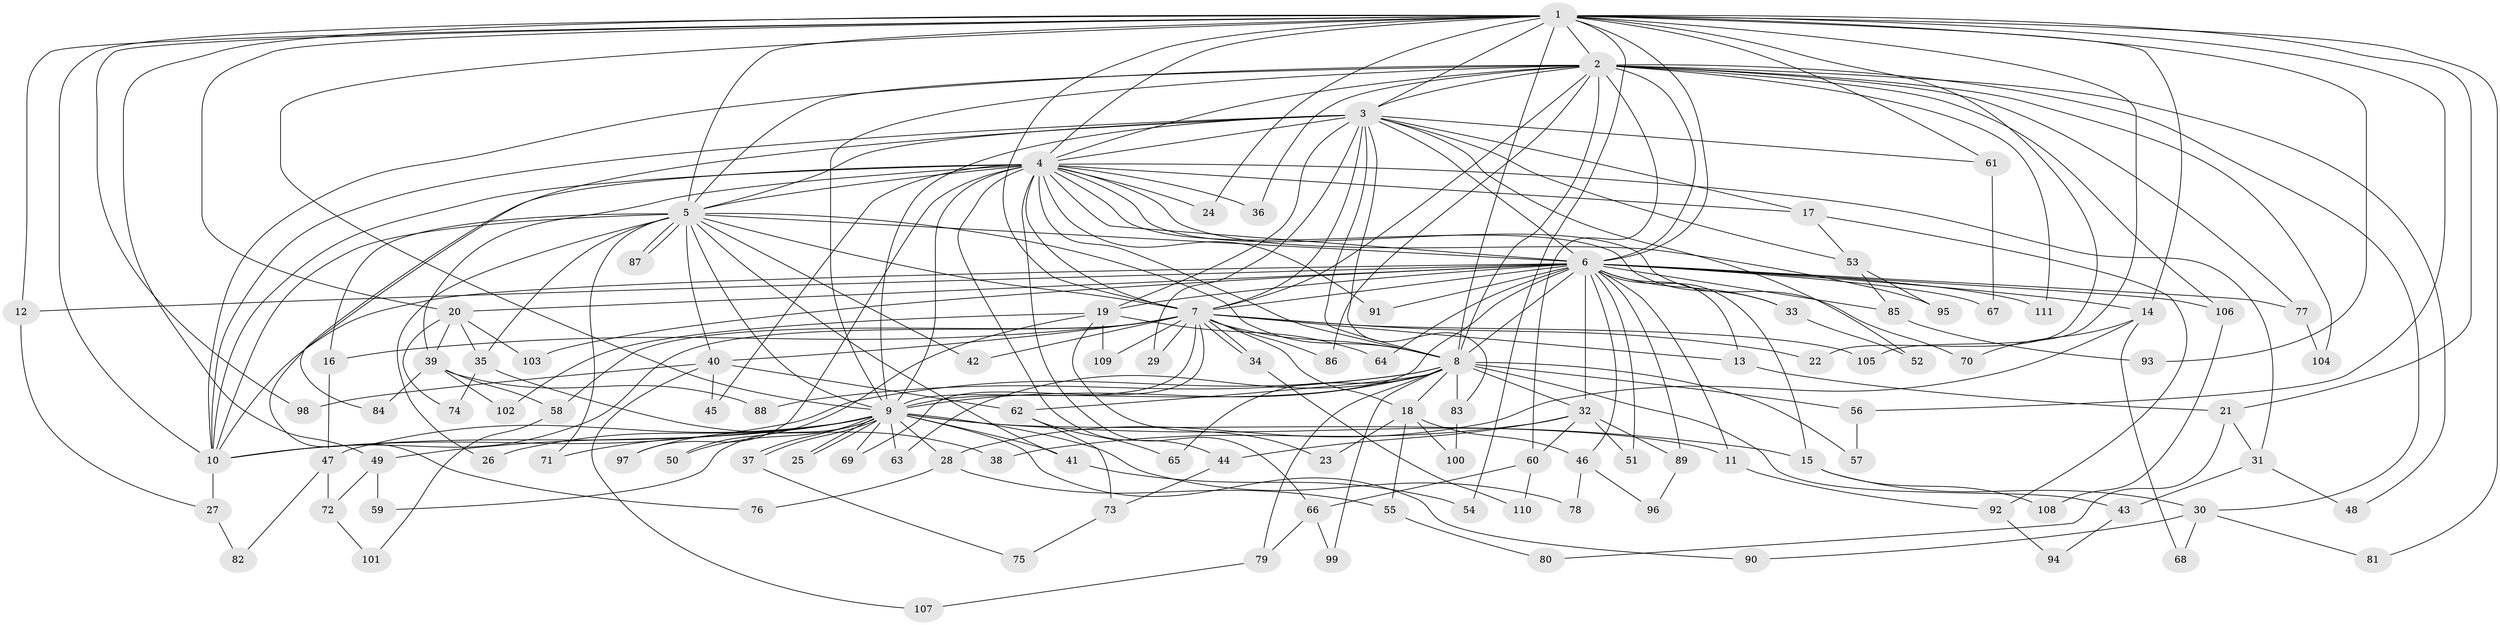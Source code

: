 // coarse degree distribution, {22: 0.012658227848101266, 16: 0.012658227848101266, 23: 0.02531645569620253, 25: 0.012658227848101266, 21: 0.012658227848101266, 18: 0.012658227848101266, 28: 0.012658227848101266, 9: 0.012658227848101266, 4: 0.11392405063291139, 5: 0.0759493670886076, 3: 0.16455696202531644, 6: 0.02531645569620253, 2: 0.4430379746835443, 7: 0.02531645569620253, 8: 0.012658227848101266, 1: 0.02531645569620253}
// Generated by graph-tools (version 1.1) at 2025/41/03/06/25 10:41:31]
// undirected, 111 vertices, 247 edges
graph export_dot {
graph [start="1"]
  node [color=gray90,style=filled];
  1;
  2;
  3;
  4;
  5;
  6;
  7;
  8;
  9;
  10;
  11;
  12;
  13;
  14;
  15;
  16;
  17;
  18;
  19;
  20;
  21;
  22;
  23;
  24;
  25;
  26;
  27;
  28;
  29;
  30;
  31;
  32;
  33;
  34;
  35;
  36;
  37;
  38;
  39;
  40;
  41;
  42;
  43;
  44;
  45;
  46;
  47;
  48;
  49;
  50;
  51;
  52;
  53;
  54;
  55;
  56;
  57;
  58;
  59;
  60;
  61;
  62;
  63;
  64;
  65;
  66;
  67;
  68;
  69;
  70;
  71;
  72;
  73;
  74;
  75;
  76;
  77;
  78;
  79;
  80;
  81;
  82;
  83;
  84;
  85;
  86;
  87;
  88;
  89;
  90;
  91;
  92;
  93;
  94;
  95;
  96;
  97;
  98;
  99;
  100;
  101;
  102;
  103;
  104;
  105;
  106;
  107;
  108;
  109;
  110;
  111;
  1 -- 2;
  1 -- 3;
  1 -- 4;
  1 -- 5;
  1 -- 6;
  1 -- 7;
  1 -- 8;
  1 -- 9;
  1 -- 10;
  1 -- 12;
  1 -- 14;
  1 -- 20;
  1 -- 21;
  1 -- 22;
  1 -- 24;
  1 -- 49;
  1 -- 54;
  1 -- 56;
  1 -- 61;
  1 -- 81;
  1 -- 93;
  1 -- 98;
  1 -- 105;
  2 -- 3;
  2 -- 4;
  2 -- 5;
  2 -- 6;
  2 -- 7;
  2 -- 8;
  2 -- 9;
  2 -- 10;
  2 -- 30;
  2 -- 36;
  2 -- 48;
  2 -- 60;
  2 -- 77;
  2 -- 86;
  2 -- 104;
  2 -- 106;
  2 -- 111;
  3 -- 4;
  3 -- 5;
  3 -- 6;
  3 -- 7;
  3 -- 8;
  3 -- 9;
  3 -- 10;
  3 -- 17;
  3 -- 19;
  3 -- 29;
  3 -- 52;
  3 -- 53;
  3 -- 61;
  3 -- 76;
  3 -- 83;
  4 -- 5;
  4 -- 6;
  4 -- 7;
  4 -- 8;
  4 -- 9;
  4 -- 10;
  4 -- 17;
  4 -- 24;
  4 -- 31;
  4 -- 33;
  4 -- 36;
  4 -- 39;
  4 -- 44;
  4 -- 45;
  4 -- 66;
  4 -- 70;
  4 -- 84;
  4 -- 91;
  4 -- 95;
  4 -- 97;
  5 -- 6;
  5 -- 7;
  5 -- 8;
  5 -- 9;
  5 -- 10;
  5 -- 16;
  5 -- 26;
  5 -- 35;
  5 -- 40;
  5 -- 41;
  5 -- 42;
  5 -- 71;
  5 -- 87;
  5 -- 87;
  6 -- 7;
  6 -- 8;
  6 -- 9;
  6 -- 10;
  6 -- 11;
  6 -- 12;
  6 -- 13;
  6 -- 14;
  6 -- 15;
  6 -- 19;
  6 -- 20;
  6 -- 32;
  6 -- 33;
  6 -- 46;
  6 -- 51;
  6 -- 64;
  6 -- 67;
  6 -- 77;
  6 -- 85;
  6 -- 89;
  6 -- 91;
  6 -- 103;
  6 -- 106;
  6 -- 111;
  7 -- 8;
  7 -- 9;
  7 -- 10;
  7 -- 13;
  7 -- 16;
  7 -- 18;
  7 -- 22;
  7 -- 29;
  7 -- 34;
  7 -- 34;
  7 -- 40;
  7 -- 42;
  7 -- 58;
  7 -- 69;
  7 -- 86;
  7 -- 105;
  7 -- 109;
  8 -- 9;
  8 -- 10;
  8 -- 18;
  8 -- 32;
  8 -- 43;
  8 -- 56;
  8 -- 57;
  8 -- 62;
  8 -- 63;
  8 -- 65;
  8 -- 79;
  8 -- 83;
  8 -- 88;
  8 -- 99;
  9 -- 10;
  9 -- 11;
  9 -- 15;
  9 -- 25;
  9 -- 25;
  9 -- 26;
  9 -- 28;
  9 -- 37;
  9 -- 37;
  9 -- 41;
  9 -- 47;
  9 -- 49;
  9 -- 50;
  9 -- 59;
  9 -- 63;
  9 -- 69;
  9 -- 71;
  9 -- 78;
  9 -- 90;
  9 -- 97;
  10 -- 27;
  11 -- 92;
  12 -- 27;
  13 -- 21;
  14 -- 28;
  14 -- 68;
  14 -- 70;
  15 -- 30;
  15 -- 108;
  16 -- 47;
  17 -- 53;
  17 -- 92;
  18 -- 23;
  18 -- 46;
  18 -- 55;
  18 -- 100;
  19 -- 23;
  19 -- 50;
  19 -- 64;
  19 -- 102;
  19 -- 109;
  20 -- 35;
  20 -- 39;
  20 -- 74;
  20 -- 103;
  21 -- 31;
  21 -- 80;
  27 -- 82;
  28 -- 55;
  28 -- 76;
  30 -- 68;
  30 -- 81;
  30 -- 90;
  31 -- 43;
  31 -- 48;
  32 -- 38;
  32 -- 44;
  32 -- 51;
  32 -- 60;
  32 -- 89;
  33 -- 52;
  34 -- 110;
  35 -- 38;
  35 -- 74;
  37 -- 75;
  39 -- 58;
  39 -- 84;
  39 -- 88;
  39 -- 102;
  40 -- 45;
  40 -- 62;
  40 -- 98;
  40 -- 107;
  41 -- 54;
  43 -- 94;
  44 -- 73;
  46 -- 78;
  46 -- 96;
  47 -- 72;
  47 -- 82;
  49 -- 59;
  49 -- 72;
  53 -- 85;
  53 -- 95;
  55 -- 80;
  56 -- 57;
  58 -- 101;
  60 -- 66;
  60 -- 110;
  61 -- 67;
  62 -- 65;
  62 -- 73;
  66 -- 79;
  66 -- 99;
  72 -- 101;
  73 -- 75;
  77 -- 104;
  79 -- 107;
  83 -- 100;
  85 -- 93;
  89 -- 96;
  92 -- 94;
  106 -- 108;
}
